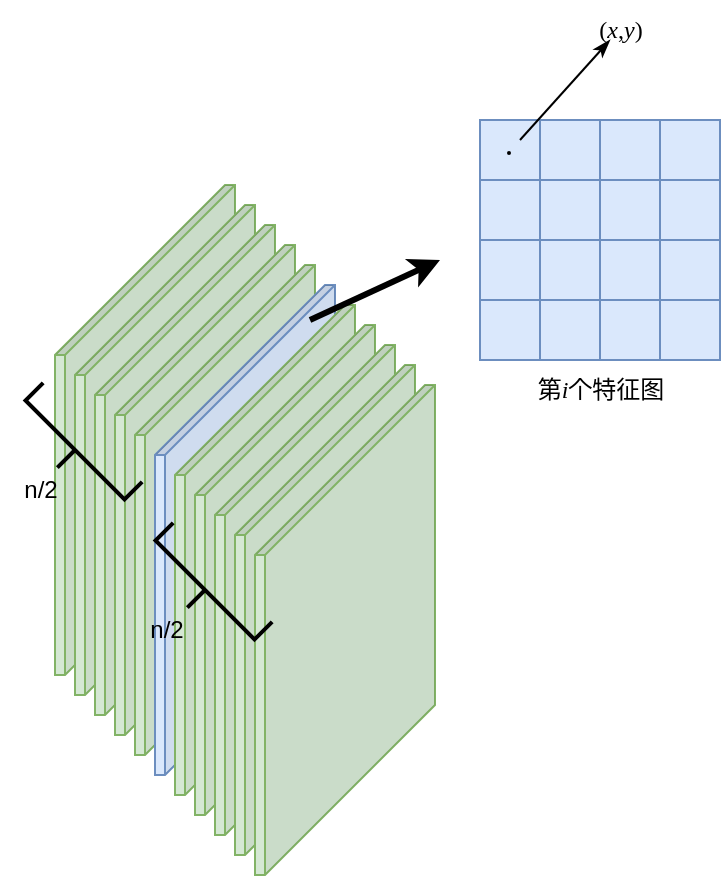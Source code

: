 <mxfile version="20.2.3" type="device"><diagram id="XXIVDP1TieSMB-LhDxWq" name="第 1 页"><mxGraphModel dx="677" dy="412" grid="1" gridSize="10" guides="1" tooltips="1" connect="1" arrows="1" fold="1" page="1" pageScale="1" pageWidth="827" pageHeight="1169" math="1" shadow="0"><root><mxCell id="0"/><mxCell id="1" parent="0"/><mxCell id="96wWMaboCgPQT0KYJed8-2" value="" style="shape=cube;whiteSpace=wrap;html=1;boundedLbl=1;backgroundOutline=1;darkOpacity=0.05;darkOpacity2=0.1;rotation=90;size=85;fillColor=#d5e8d4;strokeColor=#82b366;" vertex="1" parent="1"><mxGeometry x="110" y="330" width="245" height="90" as="geometry"/></mxCell><mxCell id="96wWMaboCgPQT0KYJed8-3" value="" style="shape=cube;whiteSpace=wrap;html=1;boundedLbl=1;backgroundOutline=1;darkOpacity=0.05;darkOpacity2=0.1;rotation=90;size=85;fillColor=#d5e8d4;strokeColor=#82b366;" vertex="1" parent="1"><mxGeometry x="120" y="340" width="245" height="90" as="geometry"/></mxCell><mxCell id="96wWMaboCgPQT0KYJed8-4" value="" style="shape=cube;whiteSpace=wrap;html=1;boundedLbl=1;backgroundOutline=1;darkOpacity=0.05;darkOpacity2=0.1;rotation=90;size=85;fillColor=#d5e8d4;strokeColor=#82b366;" vertex="1" parent="1"><mxGeometry x="130" y="350" width="245" height="90" as="geometry"/></mxCell><mxCell id="96wWMaboCgPQT0KYJed8-5" value="" style="shape=cube;whiteSpace=wrap;html=1;boundedLbl=1;backgroundOutline=1;darkOpacity=0.05;darkOpacity2=0.1;rotation=90;size=85;fillColor=#d5e8d4;strokeColor=#82b366;" vertex="1" parent="1"><mxGeometry x="140" y="360" width="245" height="90" as="geometry"/></mxCell><mxCell id="96wWMaboCgPQT0KYJed8-6" value="" style="shape=cube;whiteSpace=wrap;html=1;boundedLbl=1;backgroundOutline=1;darkOpacity=0.05;darkOpacity2=0.1;rotation=90;size=85;fillColor=#d5e8d4;strokeColor=#82b366;" vertex="1" parent="1"><mxGeometry x="150" y="370" width="245" height="90" as="geometry"/></mxCell><mxCell id="96wWMaboCgPQT0KYJed8-7" value="" style="shape=cube;whiteSpace=wrap;html=1;boundedLbl=1;backgroundOutline=1;darkOpacity=0.05;darkOpacity2=0.1;rotation=90;size=85;fillColor=#dae8fc;strokeColor=#6c8ebf;" vertex="1" parent="1"><mxGeometry x="160" y="380" width="245" height="90" as="geometry"/></mxCell><mxCell id="96wWMaboCgPQT0KYJed8-9" value="" style="shape=cube;whiteSpace=wrap;html=1;boundedLbl=1;backgroundOutline=1;darkOpacity=0.05;darkOpacity2=0.1;rotation=90;size=85;fillColor=#d5e8d4;strokeColor=#82b366;" vertex="1" parent="1"><mxGeometry x="170" y="390" width="245" height="90" as="geometry"/></mxCell><mxCell id="96wWMaboCgPQT0KYJed8-10" value="" style="shape=cube;whiteSpace=wrap;html=1;boundedLbl=1;backgroundOutline=1;darkOpacity=0.05;darkOpacity2=0.1;rotation=90;size=85;fillColor=#d5e8d4;strokeColor=#82b366;" vertex="1" parent="1"><mxGeometry x="180" y="400" width="245" height="90" as="geometry"/></mxCell><mxCell id="96wWMaboCgPQT0KYJed8-11" value="" style="shape=cube;whiteSpace=wrap;html=1;boundedLbl=1;backgroundOutline=1;darkOpacity=0.05;darkOpacity2=0.1;rotation=90;size=85;fillColor=#d5e8d4;strokeColor=#82b366;" vertex="1" parent="1"><mxGeometry x="190" y="410" width="245" height="90" as="geometry"/></mxCell><mxCell id="96wWMaboCgPQT0KYJed8-12" value="" style="shape=cube;whiteSpace=wrap;html=1;boundedLbl=1;backgroundOutline=1;darkOpacity=0.05;darkOpacity2=0.1;rotation=90;size=85;fillColor=#d5e8d4;strokeColor=#82b366;" vertex="1" parent="1"><mxGeometry x="200" y="420" width="245" height="90" as="geometry"/></mxCell><mxCell id="96wWMaboCgPQT0KYJed8-15" value="" style="shape=cube;whiteSpace=wrap;html=1;boundedLbl=1;backgroundOutline=1;darkOpacity=0.05;darkOpacity2=0.1;rotation=90;size=85;fillColor=#d5e8d4;strokeColor=#82b366;" vertex="1" parent="1"><mxGeometry x="210" y="430" width="245" height="90" as="geometry"/></mxCell><mxCell id="96wWMaboCgPQT0KYJed8-16" value="" style="strokeWidth=2;html=1;shape=mxgraph.flowchart.annotation_2;align=left;labelPosition=right;pointerEvents=1;rotation=-45;" vertex="1" parent="1"><mxGeometry x="185" y="350" width="25" height="70" as="geometry"/></mxCell><mxCell id="96wWMaboCgPQT0KYJed8-17" value="" style="strokeWidth=2;html=1;shape=mxgraph.flowchart.annotation_2;align=left;labelPosition=right;pointerEvents=1;rotation=-45;" vertex="1" parent="1"><mxGeometry x="250" y="420" width="25" height="70" as="geometry"/></mxCell><mxCell id="96wWMaboCgPQT0KYJed8-18" value="n/2" style="text;html=1;align=center;verticalAlign=middle;resizable=0;points=[];autosize=1;strokeColor=none;fillColor=none;" vertex="1" parent="1"><mxGeometry x="160" y="390" width="40" height="30" as="geometry"/></mxCell><mxCell id="96wWMaboCgPQT0KYJed8-19" value="n/2" style="text;html=1;align=center;verticalAlign=middle;resizable=0;points=[];autosize=1;strokeColor=none;fillColor=none;" vertex="1" parent="1"><mxGeometry x="222.5" y="460" width="40" height="30" as="geometry"/></mxCell><mxCell id="96wWMaboCgPQT0KYJed8-20" value="" style="endArrow=classic;html=1;rounded=0;strokeWidth=3;" edge="1" parent="1"><mxGeometry width="50" height="50" relative="1" as="geometry"><mxPoint x="315" y="320" as="sourcePoint"/><mxPoint x="380" y="290" as="targetPoint"/></mxGeometry></mxCell><mxCell id="96wWMaboCgPQT0KYJed8-38" value="" style="group" vertex="1" connectable="0" parent="1"><mxGeometry x="400" y="220" width="120" height="120" as="geometry"/></mxCell><mxCell id="96wWMaboCgPQT0KYJed8-21" value="" style="whiteSpace=wrap;html=1;aspect=fixed;fillColor=#dae8fc;strokeColor=#6c8ebf;" vertex="1" parent="96wWMaboCgPQT0KYJed8-38"><mxGeometry width="30" height="30" as="geometry"/></mxCell><mxCell id="96wWMaboCgPQT0KYJed8-23" value="" style="whiteSpace=wrap;html=1;aspect=fixed;fillColor=#dae8fc;strokeColor=#6c8ebf;" vertex="1" parent="96wWMaboCgPQT0KYJed8-38"><mxGeometry x="90" y="30" width="30" height="30" as="geometry"/></mxCell><mxCell id="96wWMaboCgPQT0KYJed8-24" value="" style="whiteSpace=wrap;html=1;aspect=fixed;fillColor=#dae8fc;strokeColor=#6c8ebf;" vertex="1" parent="96wWMaboCgPQT0KYJed8-38"><mxGeometry x="60" y="30" width="30" height="30" as="geometry"/></mxCell><mxCell id="96wWMaboCgPQT0KYJed8-25" value="" style="whiteSpace=wrap;html=1;aspect=fixed;fillColor=#dae8fc;strokeColor=#6c8ebf;" vertex="1" parent="96wWMaboCgPQT0KYJed8-38"><mxGeometry x="30" y="30" width="30" height="30" as="geometry"/></mxCell><mxCell id="96wWMaboCgPQT0KYJed8-26" value="" style="whiteSpace=wrap;html=1;aspect=fixed;fillColor=#dae8fc;strokeColor=#6c8ebf;" vertex="1" parent="96wWMaboCgPQT0KYJed8-38"><mxGeometry y="30" width="30" height="30" as="geometry"/></mxCell><mxCell id="96wWMaboCgPQT0KYJed8-27" value="" style="whiteSpace=wrap;html=1;aspect=fixed;fillColor=#dae8fc;strokeColor=#6c8ebf;" vertex="1" parent="96wWMaboCgPQT0KYJed8-38"><mxGeometry x="90" y="60" width="30" height="30" as="geometry"/></mxCell><mxCell id="96wWMaboCgPQT0KYJed8-28" value="" style="whiteSpace=wrap;html=1;aspect=fixed;fillColor=#dae8fc;strokeColor=#6c8ebf;" vertex="1" parent="96wWMaboCgPQT0KYJed8-38"><mxGeometry x="60" y="60" width="30" height="30" as="geometry"/></mxCell><mxCell id="96wWMaboCgPQT0KYJed8-29" value="" style="whiteSpace=wrap;html=1;aspect=fixed;fillColor=#dae8fc;strokeColor=#6c8ebf;" vertex="1" parent="96wWMaboCgPQT0KYJed8-38"><mxGeometry x="30" y="60" width="30" height="30" as="geometry"/></mxCell><mxCell id="96wWMaboCgPQT0KYJed8-30" value="" style="whiteSpace=wrap;html=1;aspect=fixed;fillColor=#dae8fc;strokeColor=#6c8ebf;" vertex="1" parent="96wWMaboCgPQT0KYJed8-38"><mxGeometry y="60" width="30" height="30" as="geometry"/></mxCell><mxCell id="96wWMaboCgPQT0KYJed8-31" value="" style="whiteSpace=wrap;html=1;aspect=fixed;fillColor=#dae8fc;strokeColor=#6c8ebf;" vertex="1" parent="96wWMaboCgPQT0KYJed8-38"><mxGeometry x="90" y="90" width="30" height="30" as="geometry"/></mxCell><mxCell id="96wWMaboCgPQT0KYJed8-32" value="" style="whiteSpace=wrap;html=1;aspect=fixed;fillColor=#dae8fc;strokeColor=#6c8ebf;" vertex="1" parent="96wWMaboCgPQT0KYJed8-38"><mxGeometry x="60" y="90" width="30" height="30" as="geometry"/></mxCell><mxCell id="96wWMaboCgPQT0KYJed8-33" value="" style="whiteSpace=wrap;html=1;aspect=fixed;fillColor=#dae8fc;strokeColor=#6c8ebf;" vertex="1" parent="96wWMaboCgPQT0KYJed8-38"><mxGeometry x="30" y="90" width="30" height="30" as="geometry"/></mxCell><mxCell id="96wWMaboCgPQT0KYJed8-34" value="" style="whiteSpace=wrap;html=1;aspect=fixed;fillColor=#dae8fc;strokeColor=#6c8ebf;" vertex="1" parent="96wWMaboCgPQT0KYJed8-38"><mxGeometry y="90" width="30" height="30" as="geometry"/></mxCell><mxCell id="96wWMaboCgPQT0KYJed8-35" value="" style="whiteSpace=wrap;html=1;aspect=fixed;fillColor=#dae8fc;strokeColor=#6c8ebf;" vertex="1" parent="96wWMaboCgPQT0KYJed8-38"><mxGeometry x="90" width="30" height="30" as="geometry"/></mxCell><mxCell id="96wWMaboCgPQT0KYJed8-36" value="" style="whiteSpace=wrap;html=1;aspect=fixed;fillColor=#dae8fc;strokeColor=#6c8ebf;" vertex="1" parent="96wWMaboCgPQT0KYJed8-38"><mxGeometry x="60" width="30" height="30" as="geometry"/></mxCell><mxCell id="96wWMaboCgPQT0KYJed8-37" value="" style="whiteSpace=wrap;html=1;aspect=fixed;fillColor=#dae8fc;strokeColor=#6c8ebf;" vertex="1" parent="96wWMaboCgPQT0KYJed8-38"><mxGeometry x="30" width="30" height="30" as="geometry"/></mxCell><mxCell id="96wWMaboCgPQT0KYJed8-39" value="" style="ellipse;whiteSpace=wrap;html=1;fillColor=#FF1C14;" vertex="1" parent="1"><mxGeometry x="414" y="236" width="1" height="1" as="geometry"/></mxCell><mxCell id="96wWMaboCgPQT0KYJed8-40" value="" style="endArrow=classicThin;html=1;rounded=0;strokeWidth=1;endFill=1;" edge="1" parent="1"><mxGeometry width="50" height="50" relative="1" as="geometry"><mxPoint x="420" y="230" as="sourcePoint"/><mxPoint x="465" y="180" as="targetPoint"/></mxGeometry></mxCell><mxCell id="96wWMaboCgPQT0KYJed8-41" value="&lt;font face=&quot;Georgia&quot;&gt;第&lt;i&gt;i&lt;/i&gt;个特征图&lt;/font&gt;" style="text;html=1;align=center;verticalAlign=middle;resizable=0;points=[];autosize=1;strokeColor=none;fillColor=none;" vertex="1" parent="1"><mxGeometry x="415" y="340" width="90" height="30" as="geometry"/></mxCell><mxCell id="96wWMaboCgPQT0KYJed8-42" value="(&lt;i&gt;x&lt;/i&gt;,&lt;i&gt;y&lt;/i&gt;)" style="text;html=1;align=center;verticalAlign=middle;resizable=0;points=[];autosize=1;strokeColor=none;fillColor=none;fontFamily=Georgia;" vertex="1" parent="1"><mxGeometry x="445" y="160" width="50" height="30" as="geometry"/></mxCell></root></mxGraphModel></diagram></mxfile>